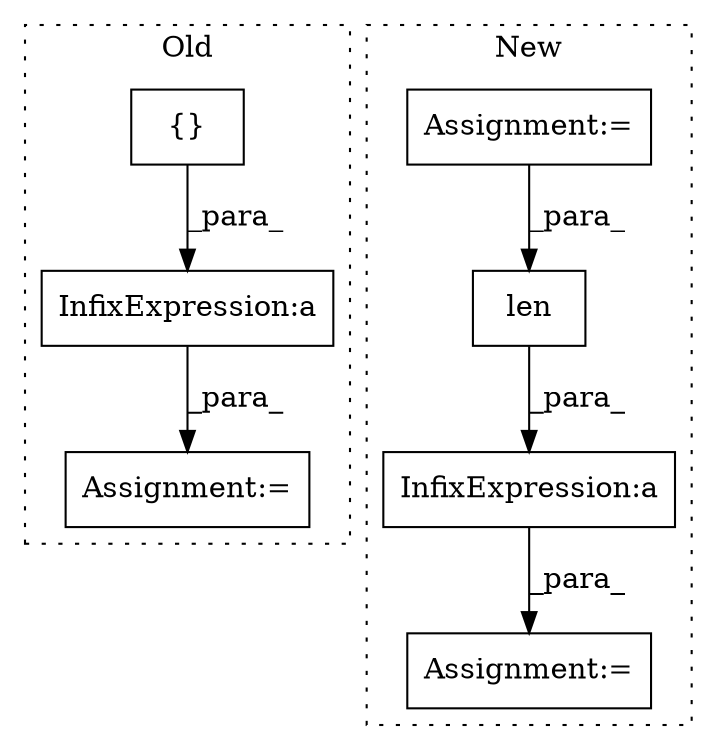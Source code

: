 digraph G {
subgraph cluster0 {
1 [label="{}" a="4" s="8974,8979" l="1,1" shape="box"];
3 [label="Assignment:=" a="7" s="8963" l="1" shape="box"];
6 [label="InfixExpression:a" a="27" s="8980" l="3" shape="box"];
label = "Old";
style="dotted";
}
subgraph cluster1 {
2 [label="len" a="32" s="10632,10644" l="4,1" shape="box"];
4 [label="Assignment:=" a="7" s="10614" l="1" shape="box"];
5 [label="InfixExpression:a" a="27" s="10629" l="3" shape="box"];
7 [label="Assignment:=" a="7" s="8544" l="1" shape="box"];
label = "New";
style="dotted";
}
1 -> 6 [label="_para_"];
2 -> 5 [label="_para_"];
5 -> 4 [label="_para_"];
6 -> 3 [label="_para_"];
7 -> 2 [label="_para_"];
}